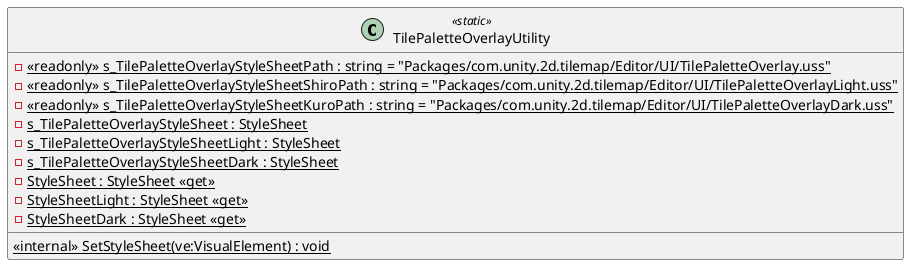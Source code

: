 @startuml
class TilePaletteOverlayUtility <<static>> {
    - {static} <<readonly>> s_TilePaletteOverlayStyleSheetPath : string = "Packages/com.unity.2d.tilemap/Editor/UI/TilePaletteOverlay.uss"
    - {static} <<readonly>> s_TilePaletteOverlayStyleSheetShiroPath : string = "Packages/com.unity.2d.tilemap/Editor/UI/TilePaletteOverlayLight.uss"
    - {static} <<readonly>> s_TilePaletteOverlayStyleSheetKuroPath : string = "Packages/com.unity.2d.tilemap/Editor/UI/TilePaletteOverlayDark.uss"
    - {static} s_TilePaletteOverlayStyleSheet : StyleSheet
    - {static} s_TilePaletteOverlayStyleSheetLight : StyleSheet
    - {static} s_TilePaletteOverlayStyleSheetDark : StyleSheet
    - {static} StyleSheet : StyleSheet <<get>>
    - {static} StyleSheetLight : StyleSheet <<get>>
    - {static} StyleSheetDark : StyleSheet <<get>>
    <<internal>> {static} SetStyleSheet(ve:VisualElement) : void
}
@enduml
